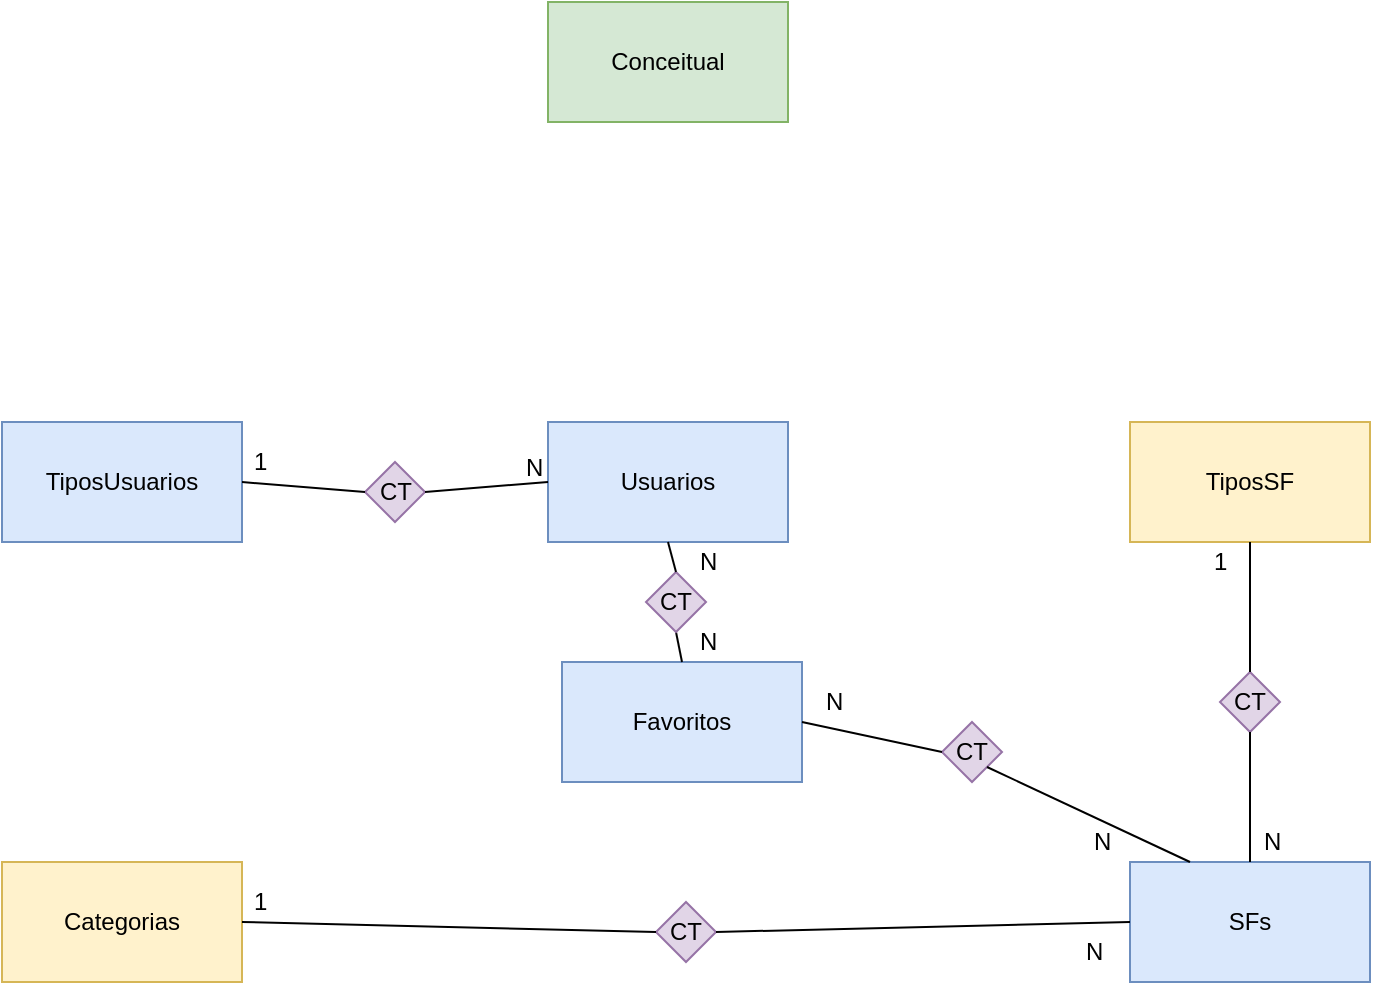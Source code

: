 <mxfile version="10.9.5" type="device"><diagram id="I5Hu0w5ahQ5xeG3Lu-hL" name="Conceitual"><mxGraphModel dx="926" dy="628" grid="1" gridSize="10" guides="1" tooltips="1" connect="1" arrows="1" fold="1" page="1" pageScale="1" pageWidth="827" pageHeight="1169" math="0" shadow="0"><root><mxCell id="0"/><mxCell id="1" parent="0"/><mxCell id="GKM4QWUy7Dbf4u5EYm-5-1" value="Conceitual" style="rounded=0;whiteSpace=wrap;html=1;fillColor=#d5e8d4;strokeColor=#82b366;" parent="1" vertex="1"><mxGeometry x="353" y="20" width="120" height="60" as="geometry"/></mxCell><mxCell id="GKM4QWUy7Dbf4u5EYm-5-2" value="Usuarios" style="rounded=0;whiteSpace=wrap;html=1;fillColor=#dae8fc;strokeColor=#6c8ebf;" parent="1" vertex="1"><mxGeometry x="353" y="230" width="120" height="60" as="geometry"/></mxCell><mxCell id="GKM4QWUy7Dbf4u5EYm-5-3" value="TiposUsuarios" style="rounded=0;whiteSpace=wrap;html=1;fillColor=#dae8fc;strokeColor=#6c8ebf;" parent="1" vertex="1"><mxGeometry x="80" y="230" width="120" height="60" as="geometry"/></mxCell><mxCell id="GKM4QWUy7Dbf4u5EYm-5-4" value="TiposSF" style="rounded=0;whiteSpace=wrap;html=1;fillColor=#fff2cc;strokeColor=#d6b656;" parent="1" vertex="1"><mxGeometry x="644" y="230" width="120" height="60" as="geometry"/></mxCell><mxCell id="GKM4QWUy7Dbf4u5EYm-5-5" value="SFs" style="rounded=0;whiteSpace=wrap;html=1;fillColor=#dae8fc;strokeColor=#6c8ebf;" parent="1" vertex="1"><mxGeometry x="644" y="450" width="120" height="60" as="geometry"/></mxCell><mxCell id="GKM4QWUy7Dbf4u5EYm-5-6" value="Categorias" style="rounded=0;whiteSpace=wrap;html=1;fillColor=#fff2cc;strokeColor=#d6b656;" parent="1" vertex="1"><mxGeometry x="80" y="450" width="120" height="60" as="geometry"/></mxCell><mxCell id="GKM4QWUy7Dbf4u5EYm-5-8" value="CT" style="rhombus;whiteSpace=wrap;html=1;fillColor=#e1d5e7;strokeColor=#9673a6;" parent="1" vertex="1"><mxGeometry x="261.5" y="250" width="30" height="30" as="geometry"/></mxCell><mxCell id="GKM4QWUy7Dbf4u5EYm-5-10" value="CT" style="rhombus;whiteSpace=wrap;html=1;fillColor=#e1d5e7;strokeColor=#9673a6;" parent="1" vertex="1"><mxGeometry x="689" y="355" width="30" height="30" as="geometry"/></mxCell><mxCell id="GKM4QWUy7Dbf4u5EYm-5-11" value="CT" style="rhombus;whiteSpace=wrap;html=1;fillColor=#e1d5e7;strokeColor=#9673a6;" parent="1" vertex="1"><mxGeometry x="407" y="470" width="30" height="30" as="geometry"/></mxCell><mxCell id="GKM4QWUy7Dbf4u5EYm-5-12" value="" style="endArrow=none;html=1;entryX=1;entryY=0.5;entryDx=0;entryDy=0;exitX=0;exitY=0.5;exitDx=0;exitDy=0;" parent="1" source="GKM4QWUy7Dbf4u5EYm-5-2" target="GKM4QWUy7Dbf4u5EYm-5-8" edge="1"><mxGeometry width="50" height="50" relative="1" as="geometry"><mxPoint x="80" y="580" as="sourcePoint"/><mxPoint x="130" y="530" as="targetPoint"/></mxGeometry></mxCell><mxCell id="GKM4QWUy7Dbf4u5EYm-5-13" value="" style="endArrow=none;html=1;entryX=0;entryY=0.5;entryDx=0;entryDy=0;exitX=1;exitY=0.5;exitDx=0;exitDy=0;" parent="1" source="GKM4QWUy7Dbf4u5EYm-5-3" target="GKM4QWUy7Dbf4u5EYm-5-8" edge="1"><mxGeometry width="50" height="50" relative="1" as="geometry"><mxPoint x="80" y="580" as="sourcePoint"/><mxPoint x="130" y="530" as="targetPoint"/></mxGeometry></mxCell><mxCell id="GKM4QWUy7Dbf4u5EYm-5-14" value="1" style="text;html=1;resizable=0;points=[];autosize=1;align=left;verticalAlign=top;spacingTop=-4;" parent="1" vertex="1"><mxGeometry x="204" y="240" width="20" height="20" as="geometry"/></mxCell><mxCell id="GKM4QWUy7Dbf4u5EYm-5-15" value="N" style="text;html=1;resizable=0;points=[];autosize=1;align=left;verticalAlign=top;spacingTop=-4;" parent="1" vertex="1"><mxGeometry x="340" y="243" width="20" height="20" as="geometry"/></mxCell><mxCell id="GKM4QWUy7Dbf4u5EYm-5-16" value="" style="endArrow=none;html=1;entryX=0;entryY=0.5;entryDx=0;entryDy=0;exitX=1;exitY=0.5;exitDx=0;exitDy=0;" parent="1" source="GKM4QWUy7Dbf4u5EYm-5-6" target="GKM4QWUy7Dbf4u5EYm-5-11" edge="1"><mxGeometry width="50" height="50" relative="1" as="geometry"><mxPoint x="80" y="580" as="sourcePoint"/><mxPoint x="130" y="530" as="targetPoint"/></mxGeometry></mxCell><mxCell id="GKM4QWUy7Dbf4u5EYm-5-17" value="" style="endArrow=none;html=1;entryX=0;entryY=0.5;entryDx=0;entryDy=0;exitX=1;exitY=0.5;exitDx=0;exitDy=0;" parent="1" source="GKM4QWUy7Dbf4u5EYm-5-11" target="GKM4QWUy7Dbf4u5EYm-5-5" edge="1"><mxGeometry width="50" height="50" relative="1" as="geometry"><mxPoint x="80" y="580" as="sourcePoint"/><mxPoint x="130" y="530" as="targetPoint"/></mxGeometry></mxCell><mxCell id="GKM4QWUy7Dbf4u5EYm-5-18" value="N" style="text;html=1;resizable=0;points=[];autosize=1;align=left;verticalAlign=top;spacingTop=-4;" parent="1" vertex="1"><mxGeometry x="620" y="485" width="20" height="20" as="geometry"/></mxCell><mxCell id="GKM4QWUy7Dbf4u5EYm-5-19" value="1" style="text;html=1;resizable=0;points=[];autosize=1;align=left;verticalAlign=top;spacingTop=-4;" parent="1" vertex="1"><mxGeometry x="204" y="460" width="20" height="20" as="geometry"/></mxCell><mxCell id="GKM4QWUy7Dbf4u5EYm-5-21" value="" style="endArrow=none;html=1;entryX=0.5;entryY=1;entryDx=0;entryDy=0;exitX=0.5;exitY=0;exitDx=0;exitDy=0;" parent="1" source="GKM4QWUy7Dbf4u5EYm-5-5" target="GKM4QWUy7Dbf4u5EYm-5-10" edge="1"><mxGeometry width="50" height="50" relative="1" as="geometry"><mxPoint x="80" y="580" as="sourcePoint"/><mxPoint x="130" y="530" as="targetPoint"/></mxGeometry></mxCell><mxCell id="GKM4QWUy7Dbf4u5EYm-5-22" value="" style="endArrow=none;html=1;entryX=0.5;entryY=0;entryDx=0;entryDy=0;exitX=0.5;exitY=1;exitDx=0;exitDy=0;" parent="1" source="GKM4QWUy7Dbf4u5EYm-5-4" target="GKM4QWUy7Dbf4u5EYm-5-10" edge="1"><mxGeometry width="50" height="50" relative="1" as="geometry"><mxPoint x="80" y="580" as="sourcePoint"/><mxPoint x="130" y="530" as="targetPoint"/></mxGeometry></mxCell><mxCell id="GKM4QWUy7Dbf4u5EYm-5-23" value="N" style="text;html=1;resizable=0;points=[];autosize=1;align=left;verticalAlign=top;spacingTop=-4;" parent="1" vertex="1"><mxGeometry x="709" y="430" width="20" height="20" as="geometry"/></mxCell><mxCell id="GKM4QWUy7Dbf4u5EYm-5-24" value="1" style="text;html=1;resizable=0;points=[];autosize=1;align=left;verticalAlign=top;spacingTop=-4;" parent="1" vertex="1"><mxGeometry x="684" y="290" width="20" height="20" as="geometry"/></mxCell><mxCell id="L_wC_VyXV9F3fIPuLWRa-1" value="Favoritos" style="rounded=0;whiteSpace=wrap;html=1;fillColor=#dae8fc;strokeColor=#6c8ebf;" parent="1" vertex="1"><mxGeometry x="360" y="350" width="120" height="60" as="geometry"/></mxCell><mxCell id="L_wC_VyXV9F3fIPuLWRa-4" value="" style="endArrow=none;html=1;entryX=0.5;entryY=0;entryDx=0;entryDy=0;exitX=0.5;exitY=1;exitDx=0;exitDy=0;" parent="1" source="L_wC_VyXV9F3fIPuLWRa-3" target="L_wC_VyXV9F3fIPuLWRa-1" edge="1"><mxGeometry width="50" height="50" relative="1" as="geometry"><mxPoint x="410" y="310" as="sourcePoint"/><mxPoint x="130" y="530" as="targetPoint"/></mxGeometry></mxCell><mxCell id="L_wC_VyXV9F3fIPuLWRa-6" value="N" style="text;html=1;resizable=0;points=[];autosize=1;align=left;verticalAlign=top;spacingTop=-4;" parent="1" vertex="1"><mxGeometry x="427" y="290" width="20" height="20" as="geometry"/></mxCell><mxCell id="L_wC_VyXV9F3fIPuLWRa-7" value="N" style="text;html=1;resizable=0;points=[];autosize=1;align=left;verticalAlign=top;spacingTop=-4;" parent="1" vertex="1"><mxGeometry x="427" y="330" width="20" height="20" as="geometry"/></mxCell><mxCell id="L_wC_VyXV9F3fIPuLWRa-3" value="CT" style="rhombus;whiteSpace=wrap;html=1;fillColor=#e1d5e7;strokeColor=#9673a6;" parent="1" vertex="1"><mxGeometry x="402" y="305" width="30" height="30" as="geometry"/></mxCell><mxCell id="ec89V8RFW1Yo8FmmXSOo-3" value="" style="endArrow=none;html=1;entryX=0.5;entryY=1;entryDx=0;entryDy=0;exitX=0.5;exitY=0;exitDx=0;exitDy=0;" parent="1" source="L_wC_VyXV9F3fIPuLWRa-3" target="GKM4QWUy7Dbf4u5EYm-5-2" edge="1"><mxGeometry width="50" height="50" relative="1" as="geometry"><mxPoint x="80" y="580" as="sourcePoint"/><mxPoint x="130" y="530" as="targetPoint"/></mxGeometry></mxCell><mxCell id="ec89V8RFW1Yo8FmmXSOo-4" value="CT" style="rhombus;whiteSpace=wrap;html=1;fillColor=#e1d5e7;strokeColor=#9673a6;" parent="1" vertex="1"><mxGeometry x="550" y="380" width="30" height="30" as="geometry"/></mxCell><mxCell id="ec89V8RFW1Yo8FmmXSOo-6" value="" style="endArrow=none;html=1;entryX=0;entryY=0.5;entryDx=0;entryDy=0;exitX=1;exitY=0.5;exitDx=0;exitDy=0;" parent="1" source="L_wC_VyXV9F3fIPuLWRa-1" target="ec89V8RFW1Yo8FmmXSOo-4" edge="1"><mxGeometry width="50" height="50" relative="1" as="geometry"><mxPoint x="80" y="580" as="sourcePoint"/><mxPoint x="130" y="530" as="targetPoint"/></mxGeometry></mxCell><mxCell id="ec89V8RFW1Yo8FmmXSOo-7" value="" style="endArrow=none;html=1;entryX=1;entryY=1;entryDx=0;entryDy=0;exitX=0.25;exitY=0;exitDx=0;exitDy=0;" parent="1" source="GKM4QWUy7Dbf4u5EYm-5-5" target="ec89V8RFW1Yo8FmmXSOo-4" edge="1"><mxGeometry width="50" height="50" relative="1" as="geometry"><mxPoint x="80" y="580" as="sourcePoint"/><mxPoint x="130" y="530" as="targetPoint"/></mxGeometry></mxCell><mxCell id="ec89V8RFW1Yo8FmmXSOo-8" value="N" style="text;html=1;resizable=0;points=[];autosize=1;align=left;verticalAlign=top;spacingTop=-4;" parent="1" vertex="1"><mxGeometry x="490" y="360" width="20" height="20" as="geometry"/></mxCell><mxCell id="ec89V8RFW1Yo8FmmXSOo-10" value="N" style="text;html=1;resizable=0;points=[];autosize=1;align=left;verticalAlign=top;spacingTop=-4;" parent="1" vertex="1"><mxGeometry x="624" y="430" width="20" height="20" as="geometry"/></mxCell></root></mxGraphModel></diagram><diagram id="V8P9RBMv0Shuowtk8HUM" name="Lógico"><mxGraphModel dx="926" dy="628" grid="1" gridSize="10" guides="1" tooltips="1" connect="1" arrows="1" fold="1" page="1" pageScale="1" pageWidth="827" pageHeight="1169" math="0" shadow="0"><root><mxCell id="dpJ2roh6pp3Bv7ENjK_w-0"/><mxCell id="dpJ2roh6pp3Bv7ENjK_w-1" parent="dpJ2roh6pp3Bv7ENjK_w-0"/><mxCell id="dpJ2roh6pp3Bv7ENjK_w-2" value="Lógico" style="rounded=0;whiteSpace=wrap;html=1;fillColor=#d5e8d4;strokeColor=#82b366;" parent="dpJ2roh6pp3Bv7ENjK_w-1" vertex="1"><mxGeometry x="353" y="20" width="120" height="60" as="geometry"/></mxCell><mxCell id="K9_BuSkScN6FlwQkeZK5-0" value="TiposUsuarios" style="swimlane;fontStyle=0;childLayout=stackLayout;horizontal=1;startSize=26;fillColor=#e0e0e0;horizontalStack=0;resizeParent=1;resizeParentMax=0;resizeLast=0;collapsible=1;marginBottom=0;swimlaneFillColor=#ffffff;align=center;fontSize=14;" parent="dpJ2roh6pp3Bv7ENjK_w-1" vertex="1"><mxGeometry x="60" y="110" width="160" height="92" as="geometry"/></mxCell><mxCell id="K9_BuSkScN6FlwQkeZK5-1" value="IdTipo:I" style="shape=partialRectangle;top=0;left=0;right=0;bottom=1;align=left;verticalAlign=middle;fillColor=none;spacingLeft=34;spacingRight=4;overflow=hidden;rotatable=0;points=[[0,0.5],[1,0.5]];portConstraint=eastwest;dropTarget=0;fontStyle=5;fontSize=12;" parent="K9_BuSkScN6FlwQkeZK5-0" vertex="1"><mxGeometry y="26" width="160" height="30" as="geometry"/></mxCell><mxCell id="K9_BuSkScN6FlwQkeZK5-2" value="PK" style="shape=partialRectangle;top=0;left=0;bottom=0;fillColor=none;align=left;verticalAlign=middle;spacingLeft=4;spacingRight=4;overflow=hidden;rotatable=0;points=[];portConstraint=eastwest;part=1;fontSize=12;" parent="K9_BuSkScN6FlwQkeZK5-1" vertex="1" connectable="0"><mxGeometry width="30" height="30" as="geometry"/></mxCell><mxCell id="K9_BuSkScN6FlwQkeZK5-3" value="Nome:S" style="shape=partialRectangle;top=0;left=0;right=0;bottom=0;align=left;verticalAlign=top;fillColor=none;spacingLeft=34;spacingRight=4;overflow=hidden;rotatable=0;points=[[0,0.5],[1,0.5]];portConstraint=eastwest;dropTarget=0;fontSize=12;" parent="K9_BuSkScN6FlwQkeZK5-0" vertex="1"><mxGeometry y="56" width="160" height="26" as="geometry"/></mxCell><mxCell id="K9_BuSkScN6FlwQkeZK5-4" value="" style="shape=partialRectangle;top=0;left=0;bottom=0;fillColor=none;align=left;verticalAlign=top;spacingLeft=4;spacingRight=4;overflow=hidden;rotatable=0;points=[];portConstraint=eastwest;part=1;fontSize=12;" parent="K9_BuSkScN6FlwQkeZK5-3" vertex="1" connectable="0"><mxGeometry width="30" height="26" as="geometry"/></mxCell><mxCell id="K9_BuSkScN6FlwQkeZK5-9" value="" style="shape=partialRectangle;top=0;left=0;right=0;bottom=0;align=left;verticalAlign=top;fillColor=none;spacingLeft=34;spacingRight=4;overflow=hidden;rotatable=0;points=[[0,0.5],[1,0.5]];portConstraint=eastwest;dropTarget=0;fontSize=12;" parent="K9_BuSkScN6FlwQkeZK5-0" vertex="1"><mxGeometry y="82" width="160" height="10" as="geometry"/></mxCell><mxCell id="K9_BuSkScN6FlwQkeZK5-10" value="" style="shape=partialRectangle;top=0;left=0;bottom=0;fillColor=none;align=left;verticalAlign=top;spacingLeft=4;spacingRight=4;overflow=hidden;rotatable=0;points=[];portConstraint=eastwest;part=1;fontSize=12;" parent="K9_BuSkScN6FlwQkeZK5-9" vertex="1" connectable="0"><mxGeometry width="30" height="10" as="geometry"/></mxCell><mxCell id="K9_BuSkScN6FlwQkeZK5-11" value="Usuarios" style="swimlane;fontStyle=0;childLayout=stackLayout;horizontal=1;startSize=26;fillColor=#e0e0e0;horizontalStack=0;resizeParent=1;resizeParentMax=0;resizeLast=0;collapsible=1;marginBottom=0;swimlaneFillColor=#ffffff;align=center;fontSize=14;" parent="dpJ2roh6pp3Bv7ENjK_w-1" vertex="1"><mxGeometry x="290" y="100" width="160" height="170" as="geometry"/></mxCell><mxCell id="K9_BuSkScN6FlwQkeZK5-12" value="IdUsuario:I" style="shape=partialRectangle;top=0;left=0;right=0;bottom=0;align=left;verticalAlign=middle;fillColor=none;spacingLeft=60;spacingRight=4;overflow=hidden;rotatable=0;points=[[0,0.5],[1,0.5]];portConstraint=eastwest;dropTarget=0;fontStyle=5;fontSize=12;" parent="K9_BuSkScN6FlwQkeZK5-11" vertex="1"><mxGeometry y="26" width="160" height="30" as="geometry"/></mxCell><mxCell id="K9_BuSkScN6FlwQkeZK5-13" value="PK" style="shape=partialRectangle;fontStyle=1;top=0;left=0;bottom=0;fillColor=none;align=left;verticalAlign=middle;spacingLeft=4;spacingRight=4;overflow=hidden;rotatable=0;points=[];portConstraint=eastwest;part=1;fontSize=12;" parent="K9_BuSkScN6FlwQkeZK5-12" vertex="1" connectable="0"><mxGeometry width="56" height="30" as="geometry"/></mxCell><mxCell id="K9_BuSkScN6FlwQkeZK5-14" value="IdTipo:I" style="shape=partialRectangle;top=0;left=0;right=0;bottom=1;align=left;verticalAlign=middle;fillColor=none;spacingLeft=60;spacingRight=4;overflow=hidden;rotatable=0;points=[[0,0.5],[1,0.5]];portConstraint=eastwest;dropTarget=0;fontStyle=5;fontSize=12;" parent="K9_BuSkScN6FlwQkeZK5-11" vertex="1"><mxGeometry y="56" width="160" height="30" as="geometry"/></mxCell><mxCell id="K9_BuSkScN6FlwQkeZK5-15" value="FK" style="shape=partialRectangle;fontStyle=1;top=0;left=0;bottom=0;fillColor=none;align=left;verticalAlign=middle;spacingLeft=4;spacingRight=4;overflow=hidden;rotatable=0;points=[];portConstraint=eastwest;part=1;fontSize=12;" parent="K9_BuSkScN6FlwQkeZK5-14" vertex="1" connectable="0"><mxGeometry width="56" height="30" as="geometry"/></mxCell><mxCell id="K9_BuSkScN6FlwQkeZK5-16" value="Nome:S&#10;&#10;Senha:S&#10;&#10;Email:S" style="shape=partialRectangle;top=0;left=0;right=0;bottom=0;align=left;verticalAlign=top;fillColor=none;spacingLeft=60;spacingRight=4;overflow=hidden;rotatable=0;points=[[0,0.5],[1,0.5]];portConstraint=eastwest;dropTarget=0;fontSize=12;" parent="K9_BuSkScN6FlwQkeZK5-11" vertex="1"><mxGeometry y="86" width="160" height="84" as="geometry"/></mxCell><mxCell id="K9_BuSkScN6FlwQkeZK5-17" value="" style="shape=partialRectangle;top=0;left=0;bottom=0;fillColor=none;align=left;verticalAlign=top;spacingLeft=4;spacingRight=4;overflow=hidden;rotatable=0;points=[];portConstraint=eastwest;part=1;fontSize=12;" parent="K9_BuSkScN6FlwQkeZK5-16" vertex="1" connectable="0"><mxGeometry width="56" height="84" as="geometry"/></mxCell><mxCell id="K9_BuSkScN6FlwQkeZK5-18" value="Categorias" style="swimlane;fontStyle=0;childLayout=stackLayout;horizontal=1;startSize=26;fillColor=#e0e0e0;horizontalStack=0;resizeParent=1;resizeParentMax=0;resizeLast=0;collapsible=1;marginBottom=0;swimlaneFillColor=#ffffff;align=center;fontSize=14;" parent="dpJ2roh6pp3Bv7ENjK_w-1" vertex="1"><mxGeometry x="50" y="440" width="160" height="92" as="geometry"/></mxCell><mxCell id="K9_BuSkScN6FlwQkeZK5-19" value="IdCat:I" style="shape=partialRectangle;top=0;left=0;right=0;bottom=1;align=left;verticalAlign=middle;fillColor=none;spacingLeft=34;spacingRight=4;overflow=hidden;rotatable=0;points=[[0,0.5],[1,0.5]];portConstraint=eastwest;dropTarget=0;fontStyle=5;fontSize=12;" parent="K9_BuSkScN6FlwQkeZK5-18" vertex="1"><mxGeometry y="26" width="160" height="30" as="geometry"/></mxCell><mxCell id="K9_BuSkScN6FlwQkeZK5-20" value="PK" style="shape=partialRectangle;top=0;left=0;bottom=0;fillColor=none;align=left;verticalAlign=middle;spacingLeft=4;spacingRight=4;overflow=hidden;rotatable=0;points=[];portConstraint=eastwest;part=1;fontSize=12;" parent="K9_BuSkScN6FlwQkeZK5-19" vertex="1" connectable="0"><mxGeometry width="30" height="30" as="geometry"/></mxCell><mxCell id="K9_BuSkScN6FlwQkeZK5-21" value="NomeCat:S" style="shape=partialRectangle;top=0;left=0;right=0;bottom=0;align=left;verticalAlign=top;fillColor=none;spacingLeft=34;spacingRight=4;overflow=hidden;rotatable=0;points=[[0,0.5],[1,0.5]];portConstraint=eastwest;dropTarget=0;fontSize=12;" parent="K9_BuSkScN6FlwQkeZK5-18" vertex="1"><mxGeometry y="56" width="160" height="26" as="geometry"/></mxCell><mxCell id="K9_BuSkScN6FlwQkeZK5-22" value="" style="shape=partialRectangle;top=0;left=0;bottom=0;fillColor=none;align=left;verticalAlign=top;spacingLeft=4;spacingRight=4;overflow=hidden;rotatable=0;points=[];portConstraint=eastwest;part=1;fontSize=12;" parent="K9_BuSkScN6FlwQkeZK5-21" vertex="1" connectable="0"><mxGeometry width="30" height="26" as="geometry"/></mxCell><mxCell id="K9_BuSkScN6FlwQkeZK5-23" value="" style="shape=partialRectangle;top=0;left=0;right=0;bottom=0;align=left;verticalAlign=top;fillColor=none;spacingLeft=34;spacingRight=4;overflow=hidden;rotatable=0;points=[[0,0.5],[1,0.5]];portConstraint=eastwest;dropTarget=0;fontSize=12;" parent="K9_BuSkScN6FlwQkeZK5-18" vertex="1"><mxGeometry y="82" width="160" height="10" as="geometry"/></mxCell><mxCell id="K9_BuSkScN6FlwQkeZK5-24" value="" style="shape=partialRectangle;top=0;left=0;bottom=0;fillColor=none;align=left;verticalAlign=top;spacingLeft=4;spacingRight=4;overflow=hidden;rotatable=0;points=[];portConstraint=eastwest;part=1;fontSize=12;" parent="K9_BuSkScN6FlwQkeZK5-23" vertex="1" connectable="0"><mxGeometry width="30" height="10" as="geometry"/></mxCell><mxCell id="K9_BuSkScN6FlwQkeZK5-25" value="TiposSF" style="swimlane;fontStyle=0;childLayout=stackLayout;horizontal=1;startSize=26;fillColor=#e0e0e0;horizontalStack=0;resizeParent=1;resizeParentMax=0;resizeLast=0;collapsible=1;marginBottom=0;swimlaneFillColor=#ffffff;align=center;fontSize=14;" parent="dpJ2roh6pp3Bv7ENjK_w-1" vertex="1"><mxGeometry x="620" y="435" width="160" height="92" as="geometry"/></mxCell><mxCell id="K9_BuSkScN6FlwQkeZK5-26" value="IdTipo:I" style="shape=partialRectangle;top=0;left=0;right=0;bottom=1;align=left;verticalAlign=middle;fillColor=none;spacingLeft=34;spacingRight=4;overflow=hidden;rotatable=0;points=[[0,0.5],[1,0.5]];portConstraint=eastwest;dropTarget=0;fontStyle=5;fontSize=12;" parent="K9_BuSkScN6FlwQkeZK5-25" vertex="1"><mxGeometry y="26" width="160" height="30" as="geometry"/></mxCell><mxCell id="K9_BuSkScN6FlwQkeZK5-27" value="PK" style="shape=partialRectangle;top=0;left=0;bottom=0;fillColor=none;align=left;verticalAlign=middle;spacingLeft=4;spacingRight=4;overflow=hidden;rotatable=0;points=[];portConstraint=eastwest;part=1;fontSize=12;" parent="K9_BuSkScN6FlwQkeZK5-26" vertex="1" connectable="0"><mxGeometry width="30" height="30" as="geometry"/></mxCell><mxCell id="K9_BuSkScN6FlwQkeZK5-28" value="DescricaoTipo:S" style="shape=partialRectangle;top=0;left=0;right=0;bottom=0;align=left;verticalAlign=top;fillColor=none;spacingLeft=34;spacingRight=4;overflow=hidden;rotatable=0;points=[[0,0.5],[1,0.5]];portConstraint=eastwest;dropTarget=0;fontSize=12;" parent="K9_BuSkScN6FlwQkeZK5-25" vertex="1"><mxGeometry y="56" width="160" height="26" as="geometry"/></mxCell><mxCell id="K9_BuSkScN6FlwQkeZK5-29" value="" style="shape=partialRectangle;top=0;left=0;bottom=0;fillColor=none;align=left;verticalAlign=top;spacingLeft=4;spacingRight=4;overflow=hidden;rotatable=0;points=[];portConstraint=eastwest;part=1;fontSize=12;" parent="K9_BuSkScN6FlwQkeZK5-28" vertex="1" connectable="0"><mxGeometry width="30" height="26" as="geometry"/></mxCell><mxCell id="K9_BuSkScN6FlwQkeZK5-30" value="" style="shape=partialRectangle;top=0;left=0;right=0;bottom=0;align=left;verticalAlign=top;fillColor=none;spacingLeft=34;spacingRight=4;overflow=hidden;rotatable=0;points=[[0,0.5],[1,0.5]];portConstraint=eastwest;dropTarget=0;fontSize=12;" parent="K9_BuSkScN6FlwQkeZK5-25" vertex="1"><mxGeometry y="82" width="160" height="10" as="geometry"/></mxCell><mxCell id="K9_BuSkScN6FlwQkeZK5-31" value="" style="shape=partialRectangle;top=0;left=0;bottom=0;fillColor=none;align=left;verticalAlign=top;spacingLeft=4;spacingRight=4;overflow=hidden;rotatable=0;points=[];portConstraint=eastwest;part=1;fontSize=12;" parent="K9_BuSkScN6FlwQkeZK5-30" vertex="1" connectable="0"><mxGeometry width="30" height="10" as="geometry"/></mxCell><mxCell id="K9_BuSkScN6FlwQkeZK5-32" value="SFs" style="swimlane;fontStyle=0;childLayout=stackLayout;horizontal=1;startSize=26;fillColor=#e0e0e0;horizontalStack=0;resizeParent=1;resizeParentMax=0;resizeLast=0;collapsible=1;marginBottom=0;swimlaneFillColor=#ffffff;align=center;fontSize=14;" parent="dpJ2roh6pp3Bv7ENjK_w-1" vertex="1"><mxGeometry x="600" y="107" width="180" height="180" as="geometry"/></mxCell><mxCell id="K9_BuSkScN6FlwQkeZK5-33" value="IdSF:I" style="shape=partialRectangle;top=0;left=0;right=0;bottom=0;align=left;verticalAlign=middle;fillColor=none;spacingLeft=60;spacingRight=4;overflow=hidden;rotatable=0;points=[[0,0.5],[1,0.5]];portConstraint=eastwest;dropTarget=0;fontStyle=5;fontSize=12;" parent="K9_BuSkScN6FlwQkeZK5-32" vertex="1"><mxGeometry y="26" width="180" height="30" as="geometry"/></mxCell><mxCell id="K9_BuSkScN6FlwQkeZK5-34" value="PK" style="shape=partialRectangle;fontStyle=1;top=0;left=0;bottom=0;fillColor=none;align=left;verticalAlign=middle;spacingLeft=4;spacingRight=4;overflow=hidden;rotatable=0;points=[];portConstraint=eastwest;part=1;fontSize=12;" parent="K9_BuSkScN6FlwQkeZK5-33" vertex="1" connectable="0"><mxGeometry width="56" height="30" as="geometry"/></mxCell><mxCell id="K9_BuSkScN6FlwQkeZK5-35" value="IdCat:I" style="shape=partialRectangle;top=0;left=0;right=0;bottom=1;align=left;verticalAlign=middle;fillColor=none;spacingLeft=60;spacingRight=4;overflow=hidden;rotatable=0;points=[[0,0.5],[1,0.5]];portConstraint=eastwest;dropTarget=0;fontStyle=5;fontSize=12;" parent="K9_BuSkScN6FlwQkeZK5-32" vertex="1"><mxGeometry y="56" width="180" height="30" as="geometry"/></mxCell><mxCell id="K9_BuSkScN6FlwQkeZK5-36" value="FK" style="shape=partialRectangle;fontStyle=1;top=0;left=0;bottom=0;fillColor=none;align=left;verticalAlign=middle;spacingLeft=4;spacingRight=4;overflow=hidden;rotatable=0;points=[];portConstraint=eastwest;part=1;fontSize=12;" parent="K9_BuSkScN6FlwQkeZK5-35" vertex="1" connectable="0"><mxGeometry width="56" height="30" as="geometry"/></mxCell><mxCell id="K9_BuSkScN6FlwQkeZK5-37" value="Titulo:S&#10;DataLancamento:DT&#10;IdTipo:I&#10;Sinopse:S&#10;TempoD:S&#10;FaixaEtaria:I" style="shape=partialRectangle;top=0;left=0;right=0;bottom=0;align=left;verticalAlign=top;fillColor=none;spacingLeft=60;spacingRight=4;overflow=hidden;rotatable=0;points=[[0,0.5],[1,0.5]];portConstraint=eastwest;dropTarget=0;fontSize=12;" parent="K9_BuSkScN6FlwQkeZK5-32" vertex="1"><mxGeometry y="86" width="180" height="94" as="geometry"/></mxCell><mxCell id="K9_BuSkScN6FlwQkeZK5-38" value="&#10;&#10;FK" style="shape=partialRectangle;top=0;left=0;bottom=0;fillColor=none;align=left;verticalAlign=top;spacingLeft=4;spacingRight=4;overflow=hidden;rotatable=0;points=[];portConstraint=eastwest;part=1;fontSize=12;" parent="K9_BuSkScN6FlwQkeZK5-37" vertex="1" connectable="0"><mxGeometry width="56" height="94" as="geometry"/></mxCell><mxCell id="K9_BuSkScN6FlwQkeZK5-39" value="Favoritos" style="swimlane;fontStyle=0;childLayout=stackLayout;horizontal=1;startSize=26;fillColor=#e0e0e0;horizontalStack=0;resizeParent=1;resizeParentMax=0;resizeLast=0;collapsible=1;marginBottom=0;swimlaneFillColor=#ffffff;align=center;fontSize=14;" parent="dpJ2roh6pp3Bv7ENjK_w-1" vertex="1"><mxGeometry x="333" y="435" width="160" height="86" as="geometry"/></mxCell><mxCell id="K9_BuSkScN6FlwQkeZK5-40" value="IdSF:I" style="shape=partialRectangle;top=0;left=0;right=0;bottom=0;align=left;verticalAlign=middle;fillColor=none;spacingLeft=60;spacingRight=4;overflow=hidden;rotatable=0;points=[[0,0.5],[1,0.5]];portConstraint=eastwest;dropTarget=0;fontStyle=5;fontSize=12;" parent="K9_BuSkScN6FlwQkeZK5-39" vertex="1"><mxGeometry y="26" width="160" height="30" as="geometry"/></mxCell><mxCell id="K9_BuSkScN6FlwQkeZK5-41" value="FK" style="shape=partialRectangle;fontStyle=1;top=0;left=0;bottom=0;fillColor=none;align=left;verticalAlign=middle;spacingLeft=4;spacingRight=4;overflow=hidden;rotatable=0;points=[];portConstraint=eastwest;part=1;fontSize=12;" parent="K9_BuSkScN6FlwQkeZK5-40" vertex="1" connectable="0"><mxGeometry width="56" height="30" as="geometry"/></mxCell><mxCell id="K9_BuSkScN6FlwQkeZK5-42" value="IdUsuario:I" style="shape=partialRectangle;top=0;left=0;right=0;bottom=1;align=left;verticalAlign=middle;fillColor=none;spacingLeft=60;spacingRight=4;overflow=hidden;rotatable=0;points=[[0,0.5],[1,0.5]];portConstraint=eastwest;dropTarget=0;fontStyle=5;fontSize=12;" parent="K9_BuSkScN6FlwQkeZK5-39" vertex="1"><mxGeometry y="56" width="160" height="30" as="geometry"/></mxCell><mxCell id="K9_BuSkScN6FlwQkeZK5-43" value="FK" style="shape=partialRectangle;fontStyle=1;top=0;left=0;bottom=0;fillColor=none;align=left;verticalAlign=middle;spacingLeft=4;spacingRight=4;overflow=hidden;rotatable=0;points=[];portConstraint=eastwest;part=1;fontSize=12;" parent="K9_BuSkScN6FlwQkeZK5-42" vertex="1" connectable="0"><mxGeometry width="56" height="30" as="geometry"/></mxCell><mxCell id="phrbU16tbAQMvouMhqjw-0" value="" style="edgeStyle=entityRelationEdgeStyle;fontSize=12;html=1;endArrow=ERoneToMany;" parent="dpJ2roh6pp3Bv7ENjK_w-1" source="K9_BuSkScN6FlwQkeZK5-0" target="K9_BuSkScN6FlwQkeZK5-11" edge="1"><mxGeometry width="100" height="100" relative="1" as="geometry"><mxPoint x="50" y="650" as="sourcePoint"/><mxPoint x="150" y="550" as="targetPoint"/></mxGeometry></mxCell><mxCell id="8Nl8fW6p-m6ASMHLbxJN-0" value="" style="edgeStyle=entityRelationEdgeStyle;fontSize=12;html=1;endArrow=ERmany;startArrow=ERmany;" parent="dpJ2roh6pp3Bv7ENjK_w-1" source="K9_BuSkScN6FlwQkeZK5-11" target="K9_BuSkScN6FlwQkeZK5-39" edge="1"><mxGeometry width="100" height="100" relative="1" as="geometry"><mxPoint x="50" y="650" as="sourcePoint"/><mxPoint x="150" y="550" as="targetPoint"/></mxGeometry></mxCell><mxCell id="8Nl8fW6p-m6ASMHLbxJN-1" value="" style="edgeStyle=entityRelationEdgeStyle;fontSize=12;html=1;endArrow=ERmany;startArrow=ERmany;" parent="dpJ2roh6pp3Bv7ENjK_w-1" source="K9_BuSkScN6FlwQkeZK5-32" target="K9_BuSkScN6FlwQkeZK5-39" edge="1"><mxGeometry width="100" height="100" relative="1" as="geometry"><mxPoint x="50" y="650" as="sourcePoint"/><mxPoint x="150" y="550" as="targetPoint"/></mxGeometry></mxCell><mxCell id="Y2JJ5oHw-9-P2hgtogJl-0" value="" style="edgeStyle=entityRelationEdgeStyle;fontSize=12;html=1;endArrow=ERoneToMany;" parent="dpJ2roh6pp3Bv7ENjK_w-1" source="K9_BuSkScN6FlwQkeZK5-25" target="K9_BuSkScN6FlwQkeZK5-37" edge="1"><mxGeometry width="100" height="100" relative="1" as="geometry"><mxPoint x="50" y="650" as="sourcePoint"/><mxPoint x="150" y="550" as="targetPoint"/></mxGeometry></mxCell><mxCell id="Y2JJ5oHw-9-P2hgtogJl-1" value="" style="edgeStyle=entityRelationEdgeStyle;fontSize=12;html=1;endArrow=ERoneToMany;" parent="dpJ2roh6pp3Bv7ENjK_w-1" source="K9_BuSkScN6FlwQkeZK5-18" target="K9_BuSkScN6FlwQkeZK5-32" edge="1"><mxGeometry width="100" height="100" relative="1" as="geometry"><mxPoint x="50" y="650" as="sourcePoint"/><mxPoint x="150" y="550" as="targetPoint"/></mxGeometry></mxCell></root></mxGraphModel></diagram></mxfile>